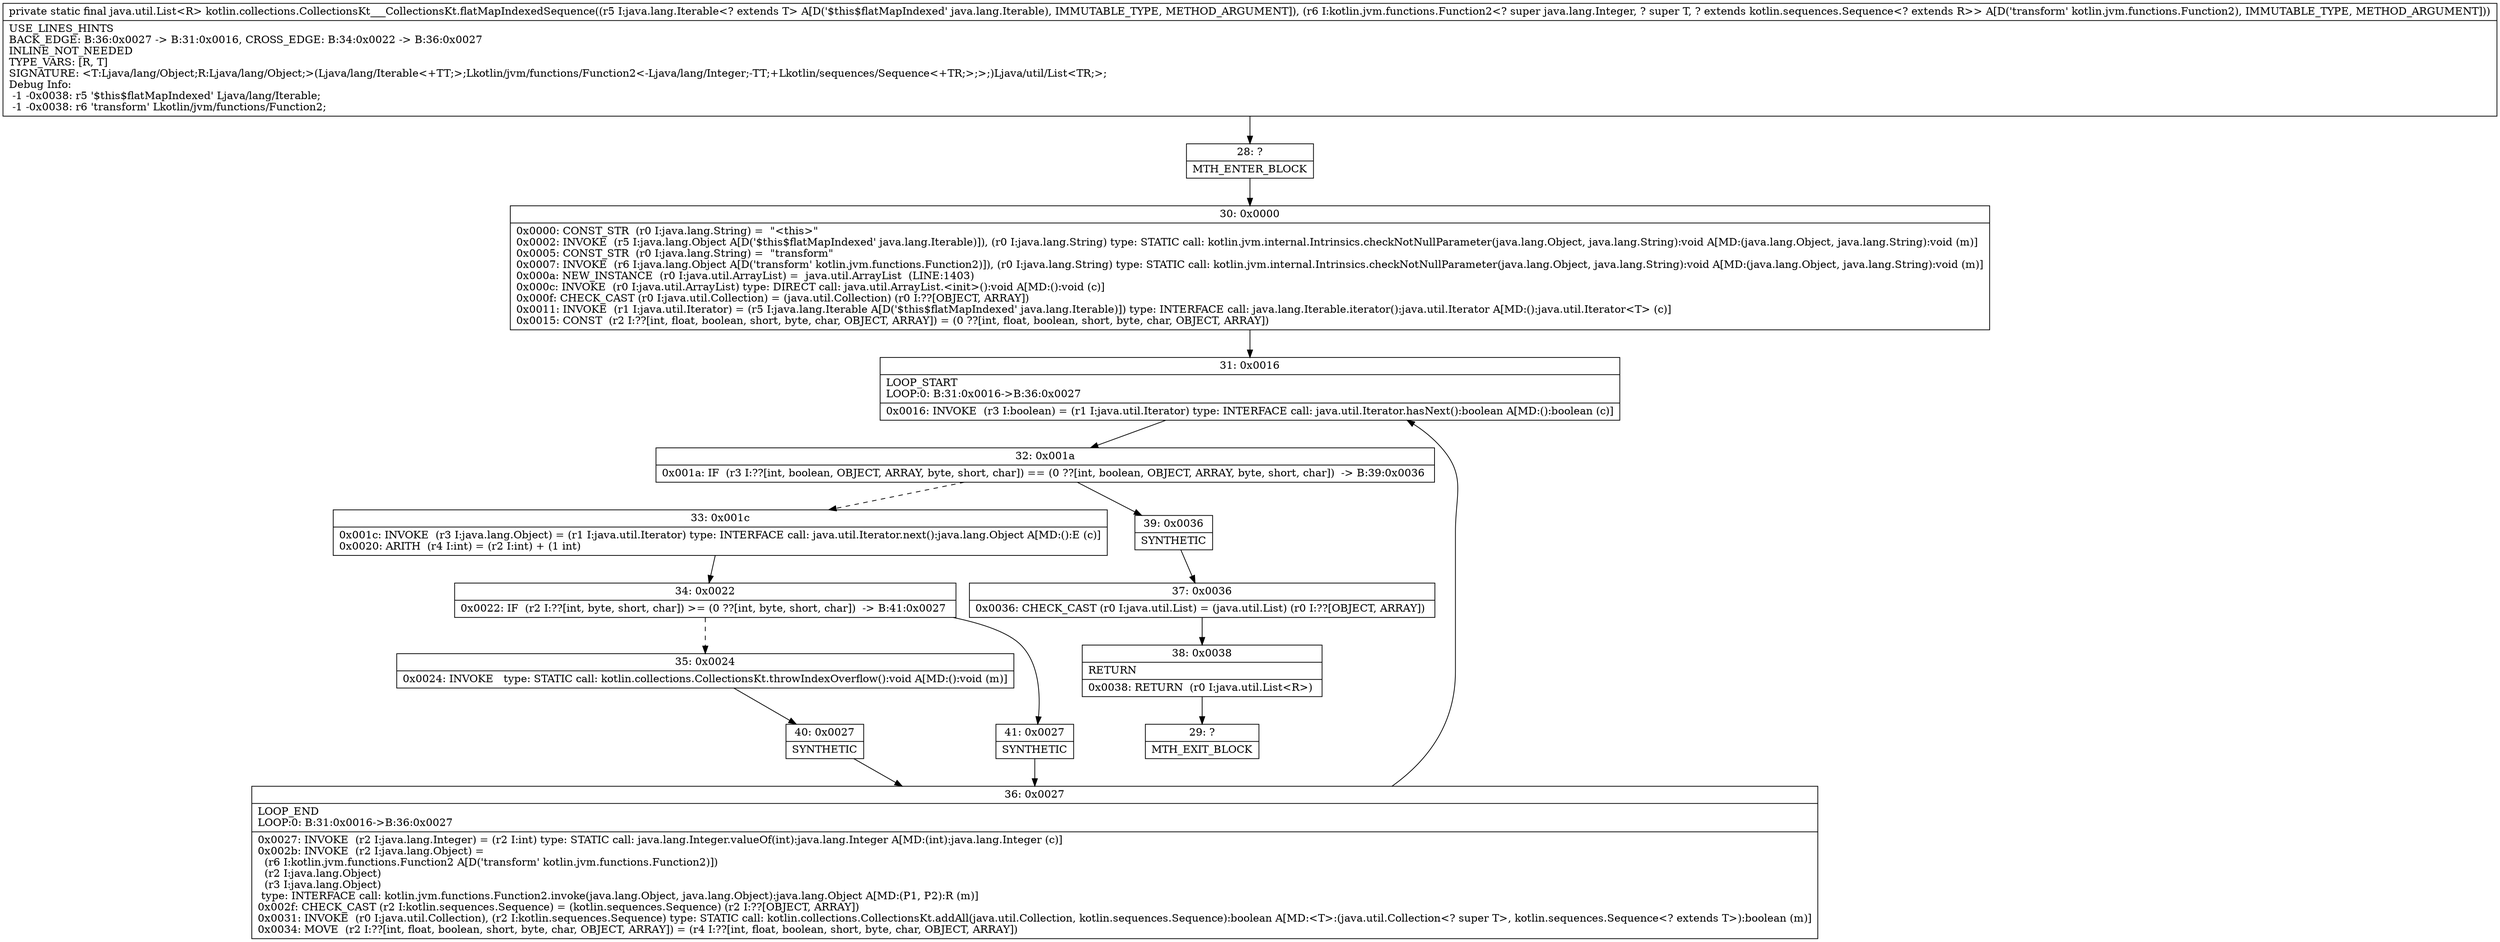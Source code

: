digraph "CFG forkotlin.collections.CollectionsKt___CollectionsKt.flatMapIndexedSequence(Ljava\/lang\/Iterable;Lkotlin\/jvm\/functions\/Function2;)Ljava\/util\/List;" {
Node_28 [shape=record,label="{28\:\ ?|MTH_ENTER_BLOCK\l}"];
Node_30 [shape=record,label="{30\:\ 0x0000|0x0000: CONST_STR  (r0 I:java.lang.String) =  \"\<this\>\" \l0x0002: INVOKE  (r5 I:java.lang.Object A[D('$this$flatMapIndexed' java.lang.Iterable)]), (r0 I:java.lang.String) type: STATIC call: kotlin.jvm.internal.Intrinsics.checkNotNullParameter(java.lang.Object, java.lang.String):void A[MD:(java.lang.Object, java.lang.String):void (m)]\l0x0005: CONST_STR  (r0 I:java.lang.String) =  \"transform\" \l0x0007: INVOKE  (r6 I:java.lang.Object A[D('transform' kotlin.jvm.functions.Function2)]), (r0 I:java.lang.String) type: STATIC call: kotlin.jvm.internal.Intrinsics.checkNotNullParameter(java.lang.Object, java.lang.String):void A[MD:(java.lang.Object, java.lang.String):void (m)]\l0x000a: NEW_INSTANCE  (r0 I:java.util.ArrayList) =  java.util.ArrayList  (LINE:1403)\l0x000c: INVOKE  (r0 I:java.util.ArrayList) type: DIRECT call: java.util.ArrayList.\<init\>():void A[MD:():void (c)]\l0x000f: CHECK_CAST (r0 I:java.util.Collection) = (java.util.Collection) (r0 I:??[OBJECT, ARRAY]) \l0x0011: INVOKE  (r1 I:java.util.Iterator) = (r5 I:java.lang.Iterable A[D('$this$flatMapIndexed' java.lang.Iterable)]) type: INTERFACE call: java.lang.Iterable.iterator():java.util.Iterator A[MD:():java.util.Iterator\<T\> (c)]\l0x0015: CONST  (r2 I:??[int, float, boolean, short, byte, char, OBJECT, ARRAY]) = (0 ??[int, float, boolean, short, byte, char, OBJECT, ARRAY]) \l}"];
Node_31 [shape=record,label="{31\:\ 0x0016|LOOP_START\lLOOP:0: B:31:0x0016\-\>B:36:0x0027\l|0x0016: INVOKE  (r3 I:boolean) = (r1 I:java.util.Iterator) type: INTERFACE call: java.util.Iterator.hasNext():boolean A[MD:():boolean (c)]\l}"];
Node_32 [shape=record,label="{32\:\ 0x001a|0x001a: IF  (r3 I:??[int, boolean, OBJECT, ARRAY, byte, short, char]) == (0 ??[int, boolean, OBJECT, ARRAY, byte, short, char])  \-\> B:39:0x0036 \l}"];
Node_33 [shape=record,label="{33\:\ 0x001c|0x001c: INVOKE  (r3 I:java.lang.Object) = (r1 I:java.util.Iterator) type: INTERFACE call: java.util.Iterator.next():java.lang.Object A[MD:():E (c)]\l0x0020: ARITH  (r4 I:int) = (r2 I:int) + (1 int) \l}"];
Node_34 [shape=record,label="{34\:\ 0x0022|0x0022: IF  (r2 I:??[int, byte, short, char]) \>= (0 ??[int, byte, short, char])  \-\> B:41:0x0027 \l}"];
Node_35 [shape=record,label="{35\:\ 0x0024|0x0024: INVOKE   type: STATIC call: kotlin.collections.CollectionsKt.throwIndexOverflow():void A[MD:():void (m)]\l}"];
Node_40 [shape=record,label="{40\:\ 0x0027|SYNTHETIC\l}"];
Node_36 [shape=record,label="{36\:\ 0x0027|LOOP_END\lLOOP:0: B:31:0x0016\-\>B:36:0x0027\l|0x0027: INVOKE  (r2 I:java.lang.Integer) = (r2 I:int) type: STATIC call: java.lang.Integer.valueOf(int):java.lang.Integer A[MD:(int):java.lang.Integer (c)]\l0x002b: INVOKE  (r2 I:java.lang.Object) = \l  (r6 I:kotlin.jvm.functions.Function2 A[D('transform' kotlin.jvm.functions.Function2)])\l  (r2 I:java.lang.Object)\l  (r3 I:java.lang.Object)\l type: INTERFACE call: kotlin.jvm.functions.Function2.invoke(java.lang.Object, java.lang.Object):java.lang.Object A[MD:(P1, P2):R (m)]\l0x002f: CHECK_CAST (r2 I:kotlin.sequences.Sequence) = (kotlin.sequences.Sequence) (r2 I:??[OBJECT, ARRAY]) \l0x0031: INVOKE  (r0 I:java.util.Collection), (r2 I:kotlin.sequences.Sequence) type: STATIC call: kotlin.collections.CollectionsKt.addAll(java.util.Collection, kotlin.sequences.Sequence):boolean A[MD:\<T\>:(java.util.Collection\<? super T\>, kotlin.sequences.Sequence\<? extends T\>):boolean (m)]\l0x0034: MOVE  (r2 I:??[int, float, boolean, short, byte, char, OBJECT, ARRAY]) = (r4 I:??[int, float, boolean, short, byte, char, OBJECT, ARRAY]) \l}"];
Node_41 [shape=record,label="{41\:\ 0x0027|SYNTHETIC\l}"];
Node_39 [shape=record,label="{39\:\ 0x0036|SYNTHETIC\l}"];
Node_37 [shape=record,label="{37\:\ 0x0036|0x0036: CHECK_CAST (r0 I:java.util.List) = (java.util.List) (r0 I:??[OBJECT, ARRAY]) \l}"];
Node_38 [shape=record,label="{38\:\ 0x0038|RETURN\l|0x0038: RETURN  (r0 I:java.util.List\<R\>) \l}"];
Node_29 [shape=record,label="{29\:\ ?|MTH_EXIT_BLOCK\l}"];
MethodNode[shape=record,label="{private static final java.util.List\<R\> kotlin.collections.CollectionsKt___CollectionsKt.flatMapIndexedSequence((r5 I:java.lang.Iterable\<? extends T\> A[D('$this$flatMapIndexed' java.lang.Iterable), IMMUTABLE_TYPE, METHOD_ARGUMENT]), (r6 I:kotlin.jvm.functions.Function2\<? super java.lang.Integer, ? super T, ? extends kotlin.sequences.Sequence\<? extends R\>\> A[D('transform' kotlin.jvm.functions.Function2), IMMUTABLE_TYPE, METHOD_ARGUMENT]))  | USE_LINES_HINTS\lBACK_EDGE: B:36:0x0027 \-\> B:31:0x0016, CROSS_EDGE: B:34:0x0022 \-\> B:36:0x0027\lINLINE_NOT_NEEDED\lTYPE_VARS: [R, T]\lSIGNATURE: \<T:Ljava\/lang\/Object;R:Ljava\/lang\/Object;\>(Ljava\/lang\/Iterable\<+TT;\>;Lkotlin\/jvm\/functions\/Function2\<\-Ljava\/lang\/Integer;\-TT;+Lkotlin\/sequences\/Sequence\<+TR;\>;\>;)Ljava\/util\/List\<TR;\>;\lDebug Info:\l  \-1 \-0x0038: r5 '$this$flatMapIndexed' Ljava\/lang\/Iterable;\l  \-1 \-0x0038: r6 'transform' Lkotlin\/jvm\/functions\/Function2;\l}"];
MethodNode -> Node_28;Node_28 -> Node_30;
Node_30 -> Node_31;
Node_31 -> Node_32;
Node_32 -> Node_33[style=dashed];
Node_32 -> Node_39;
Node_33 -> Node_34;
Node_34 -> Node_35[style=dashed];
Node_34 -> Node_41;
Node_35 -> Node_40;
Node_40 -> Node_36;
Node_36 -> Node_31;
Node_41 -> Node_36;
Node_39 -> Node_37;
Node_37 -> Node_38;
Node_38 -> Node_29;
}

